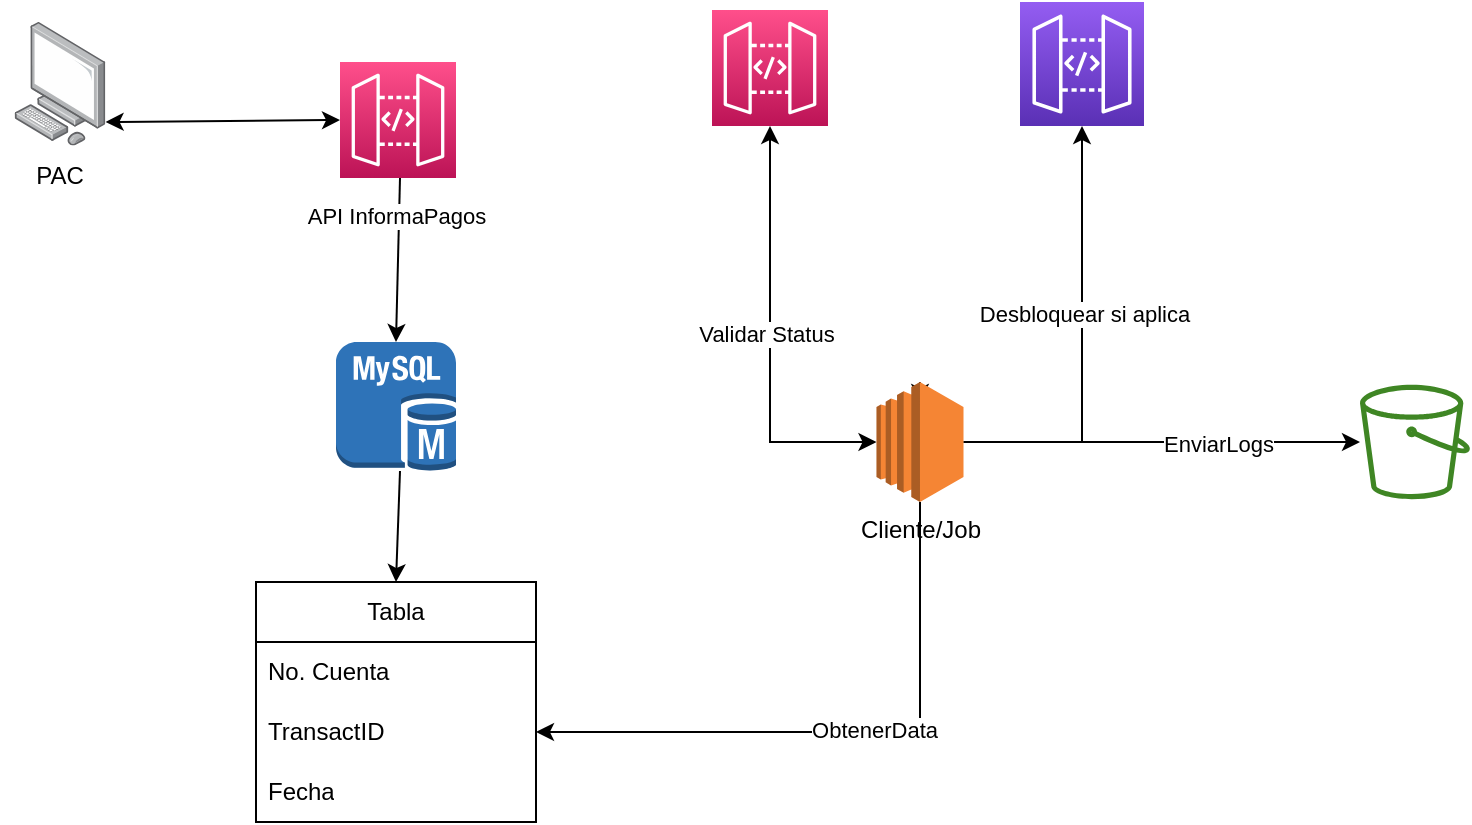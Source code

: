 <mxfile version="21.6.6" type="github">
  <diagram name="Página-1" id="QSq1O1VRL6b8cfIFRSyM">
    <mxGraphModel dx="836" dy="488" grid="1" gridSize="10" guides="1" tooltips="1" connect="1" arrows="1" fold="1" page="1" pageScale="1" pageWidth="827" pageHeight="1169" math="0" shadow="0">
      <root>
        <mxCell id="0" />
        <mxCell id="1" parent="0" />
        <mxCell id="Eyq-u-LmepGB5kE9uW7m-17" value="" style="endArrow=classic;html=1;rounded=0;entryX=1;entryY=0.5;entryDx=0;entryDy=0;exitX=0.5;exitY=1;exitDx=0;exitDy=0;exitPerimeter=0;" edge="1" parent="1" source="Eyq-u-LmepGB5kE9uW7m-19" target="Eyq-u-LmepGB5kE9uW7m-9">
          <mxGeometry width="50" height="50" relative="1" as="geometry">
            <mxPoint x="500" y="306.35" as="sourcePoint" />
            <mxPoint x="470" y="210" as="targetPoint" />
            <Array as="points">
              <mxPoint x="500" y="385" />
            </Array>
          </mxGeometry>
        </mxCell>
        <mxCell id="Eyq-u-LmepGB5kE9uW7m-18" value="ObtenerData" style="edgeLabel;html=1;align=center;verticalAlign=middle;resizable=0;points=[];" vertex="1" connectable="0" parent="Eyq-u-LmepGB5kE9uW7m-17">
          <mxGeometry x="-0.1" y="-1" relative="1" as="geometry">
            <mxPoint as="offset" />
          </mxGeometry>
        </mxCell>
        <mxCell id="Eyq-u-LmepGB5kE9uW7m-1" value="" style="image;points=[];aspect=fixed;html=1;align=center;shadow=0;dashed=0;image=img/lib/allied_telesis/computer_and_terminals/Personal_Computer.svg;" vertex="1" parent="1">
          <mxGeometry x="47.2" y="30" width="45.6" height="61.8" as="geometry" />
        </mxCell>
        <mxCell id="Eyq-u-LmepGB5kE9uW7m-2" value="PAC" style="text;html=1;strokeColor=none;fillColor=none;align=center;verticalAlign=middle;whiteSpace=wrap;rounded=0;" vertex="1" parent="1">
          <mxGeometry x="40.0" y="91.8" width="60" height="30" as="geometry" />
        </mxCell>
        <mxCell id="Eyq-u-LmepGB5kE9uW7m-3" value="" style="sketch=0;points=[[0,0,0],[0.25,0,0],[0.5,0,0],[0.75,0,0],[1,0,0],[0,1,0],[0.25,1,0],[0.5,1,0],[0.75,1,0],[1,1,0],[0,0.25,0],[0,0.5,0],[0,0.75,0],[1,0.25,0],[1,0.5,0],[1,0.75,0]];outlineConnect=0;fontColor=#232F3E;gradientColor=#FF4F8B;gradientDirection=north;fillColor=#BC1356;strokeColor=#ffffff;dashed=0;verticalLabelPosition=bottom;verticalAlign=top;align=center;html=1;fontSize=12;fontStyle=0;aspect=fixed;shape=mxgraph.aws4.resourceIcon;resIcon=mxgraph.aws4.api_gateway;" vertex="1" parent="1">
          <mxGeometry x="210" y="50" width="58" height="58" as="geometry" />
        </mxCell>
        <mxCell id="Eyq-u-LmepGB5kE9uW7m-4" value="" style="endArrow=classic;startArrow=classic;html=1;rounded=0;entryX=0;entryY=0.5;entryDx=0;entryDy=0;entryPerimeter=0;" edge="1" parent="1" target="Eyq-u-LmepGB5kE9uW7m-3">
          <mxGeometry width="50" height="50" relative="1" as="geometry">
            <mxPoint x="92.8" y="80" as="sourcePoint" />
            <mxPoint x="142.8" y="30" as="targetPoint" />
          </mxGeometry>
        </mxCell>
        <mxCell id="Eyq-u-LmepGB5kE9uW7m-5" value="" style="outlineConnect=0;dashed=0;verticalLabelPosition=bottom;verticalAlign=top;align=center;html=1;shape=mxgraph.aws3.mysql_db_instance;fillColor=#2E73B8;gradientColor=none;" vertex="1" parent="1">
          <mxGeometry x="208" y="190" width="60" height="64.5" as="geometry" />
        </mxCell>
        <mxCell id="Eyq-u-LmepGB5kE9uW7m-6" value="" style="endArrow=classic;html=1;rounded=0;entryX=0.5;entryY=0;entryDx=0;entryDy=0;entryPerimeter=0;" edge="1" parent="1" target="Eyq-u-LmepGB5kE9uW7m-5">
          <mxGeometry width="50" height="50" relative="1" as="geometry">
            <mxPoint x="240" y="108" as="sourcePoint" />
            <mxPoint x="290" y="58" as="targetPoint" />
          </mxGeometry>
        </mxCell>
        <mxCell id="Eyq-u-LmepGB5kE9uW7m-12" value="API InformaPagos" style="edgeLabel;html=1;align=center;verticalAlign=middle;resizable=0;points=[];" vertex="1" connectable="0" parent="Eyq-u-LmepGB5kE9uW7m-6">
          <mxGeometry x="-0.544" y="-2" relative="1" as="geometry">
            <mxPoint as="offset" />
          </mxGeometry>
        </mxCell>
        <mxCell id="Eyq-u-LmepGB5kE9uW7m-7" value="Tabla" style="swimlane;fontStyle=0;childLayout=stackLayout;horizontal=1;startSize=30;horizontalStack=0;resizeParent=1;resizeParentMax=0;resizeLast=0;collapsible=1;marginBottom=0;whiteSpace=wrap;html=1;" vertex="1" parent="1">
          <mxGeometry x="168" y="310" width="140" height="120" as="geometry" />
        </mxCell>
        <mxCell id="Eyq-u-LmepGB5kE9uW7m-8" value="No. Cuenta" style="text;strokeColor=none;fillColor=none;align=left;verticalAlign=middle;spacingLeft=4;spacingRight=4;overflow=hidden;points=[[0,0.5],[1,0.5]];portConstraint=eastwest;rotatable=0;whiteSpace=wrap;html=1;" vertex="1" parent="Eyq-u-LmepGB5kE9uW7m-7">
          <mxGeometry y="30" width="140" height="30" as="geometry" />
        </mxCell>
        <mxCell id="Eyq-u-LmepGB5kE9uW7m-9" value="TransactID" style="text;strokeColor=none;fillColor=none;align=left;verticalAlign=middle;spacingLeft=4;spacingRight=4;overflow=hidden;points=[[0,0.5],[1,0.5]];portConstraint=eastwest;rotatable=0;whiteSpace=wrap;html=1;" vertex="1" parent="Eyq-u-LmepGB5kE9uW7m-7">
          <mxGeometry y="60" width="140" height="30" as="geometry" />
        </mxCell>
        <mxCell id="Eyq-u-LmepGB5kE9uW7m-10" value="Fecha" style="text;strokeColor=none;fillColor=none;align=left;verticalAlign=middle;spacingLeft=4;spacingRight=4;overflow=hidden;points=[[0,0.5],[1,0.5]];portConstraint=eastwest;rotatable=0;whiteSpace=wrap;html=1;" vertex="1" parent="Eyq-u-LmepGB5kE9uW7m-7">
          <mxGeometry y="90" width="140" height="30" as="geometry" />
        </mxCell>
        <mxCell id="Eyq-u-LmepGB5kE9uW7m-11" value="" style="endArrow=classic;html=1;rounded=0;entryX=0.5;entryY=0;entryDx=0;entryDy=0;" edge="1" parent="1" target="Eyq-u-LmepGB5kE9uW7m-7">
          <mxGeometry width="50" height="50" relative="1" as="geometry">
            <mxPoint x="240" y="254.5" as="sourcePoint" />
            <mxPoint x="290" y="204.5" as="targetPoint" />
          </mxGeometry>
        </mxCell>
        <mxCell id="Eyq-u-LmepGB5kE9uW7m-20" value="" style="sketch=0;points=[[0,0,0],[0.25,0,0],[0.5,0,0],[0.75,0,0],[1,0,0],[0,1,0],[0.25,1,0],[0.5,1,0],[0.75,1,0],[1,1,0],[0,0.25,0],[0,0.5,0],[0,0.75,0],[1,0.25,0],[1,0.5,0],[1,0.75,0]];outlineConnect=0;fontColor=#232F3E;gradientColor=#FF4F8B;gradientDirection=north;fillColor=#BC1356;strokeColor=#ffffff;dashed=0;verticalLabelPosition=bottom;verticalAlign=top;align=center;html=1;fontSize=12;fontStyle=0;aspect=fixed;shape=mxgraph.aws4.resourceIcon;resIcon=mxgraph.aws4.api_gateway;" vertex="1" parent="1">
          <mxGeometry x="396" y="24" width="58" height="58" as="geometry" />
        </mxCell>
        <mxCell id="Eyq-u-LmepGB5kE9uW7m-29" value="" style="sketch=0;points=[[0,0,0],[0.25,0,0],[0.5,0,0],[0.75,0,0],[1,0,0],[0,1,0],[0.25,1,0],[0.5,1,0],[0.75,1,0],[1,1,0],[0,0.25,0],[0,0.5,0],[0,0.75,0],[1,0.25,0],[1,0.5,0],[1,0.75,0]];outlineConnect=0;fontColor=#232F3E;gradientColor=#945DF2;gradientDirection=north;fillColor=#5A30B5;strokeColor=#ffffff;dashed=0;verticalLabelPosition=bottom;verticalAlign=top;align=center;html=1;fontSize=12;fontStyle=0;aspect=fixed;shape=mxgraph.aws4.resourceIcon;resIcon=mxgraph.aws4.api_gateway;" vertex="1" parent="1">
          <mxGeometry x="550" y="20" width="62" height="62" as="geometry" />
        </mxCell>
        <mxCell id="Eyq-u-LmepGB5kE9uW7m-34" value="" style="endArrow=classic;html=1;rounded=0;entryX=0.5;entryY=0;entryDx=0;entryDy=0;" edge="1" parent="1" source="Eyq-u-LmepGB5kE9uW7m-19">
          <mxGeometry width="50" height="50" relative="1" as="geometry">
            <mxPoint x="500" y="190" as="sourcePoint" />
            <mxPoint x="500" y="220.0" as="targetPoint" />
          </mxGeometry>
        </mxCell>
        <mxCell id="Eyq-u-LmepGB5kE9uW7m-35" value="" style="endArrow=classic;startArrow=classic;html=1;rounded=0;exitX=0.5;exitY=1;exitDx=0;exitDy=0;exitPerimeter=0;" edge="1" parent="1" source="Eyq-u-LmepGB5kE9uW7m-20" target="Eyq-u-LmepGB5kE9uW7m-19">
          <mxGeometry width="50" height="50" relative="1" as="geometry">
            <mxPoint x="428.25" y="171.8" as="sourcePoint" />
            <mxPoint x="478.25" y="121.8" as="targetPoint" />
            <Array as="points">
              <mxPoint x="425" y="240" />
            </Array>
          </mxGeometry>
        </mxCell>
        <mxCell id="Eyq-u-LmepGB5kE9uW7m-38" value="Validar Status" style="edgeLabel;html=1;align=center;verticalAlign=middle;resizable=0;points=[];" vertex="1" connectable="0" parent="Eyq-u-LmepGB5kE9uW7m-35">
          <mxGeometry x="-0.008" y="-2" relative="1" as="geometry">
            <mxPoint y="-1" as="offset" />
          </mxGeometry>
        </mxCell>
        <mxCell id="Eyq-u-LmepGB5kE9uW7m-39" style="edgeStyle=orthogonalEdgeStyle;rounded=0;orthogonalLoop=1;jettySize=auto;html=1;entryX=0.5;entryY=1;entryDx=0;entryDy=0;entryPerimeter=0;" edge="1" parent="1" source="Eyq-u-LmepGB5kE9uW7m-19" target="Eyq-u-LmepGB5kE9uW7m-29">
          <mxGeometry relative="1" as="geometry">
            <Array as="points">
              <mxPoint x="581" y="240" />
            </Array>
          </mxGeometry>
        </mxCell>
        <mxCell id="Eyq-u-LmepGB5kE9uW7m-40" value="Desbloquear si aplica" style="edgeLabel;html=1;align=center;verticalAlign=middle;resizable=0;points=[];" vertex="1" connectable="0" parent="Eyq-u-LmepGB5kE9uW7m-39">
          <mxGeometry x="0.142" y="-1" relative="1" as="geometry">
            <mxPoint as="offset" />
          </mxGeometry>
        </mxCell>
        <mxCell id="Eyq-u-LmepGB5kE9uW7m-42" style="edgeStyle=orthogonalEdgeStyle;rounded=0;orthogonalLoop=1;jettySize=auto;html=1;exitX=1;exitY=0.5;exitDx=0;exitDy=0;exitPerimeter=0;" edge="1" parent="1" source="Eyq-u-LmepGB5kE9uW7m-19" target="Eyq-u-LmepGB5kE9uW7m-41">
          <mxGeometry relative="1" as="geometry" />
        </mxCell>
        <mxCell id="Eyq-u-LmepGB5kE9uW7m-43" value="EnviarLogs" style="edgeLabel;html=1;align=center;verticalAlign=middle;resizable=0;points=[];" vertex="1" connectable="0" parent="Eyq-u-LmepGB5kE9uW7m-42">
          <mxGeometry x="0.279" y="-1" relative="1" as="geometry">
            <mxPoint as="offset" />
          </mxGeometry>
        </mxCell>
        <mxCell id="Eyq-u-LmepGB5kE9uW7m-19" value="Cliente/Job" style="outlineConnect=0;dashed=0;verticalLabelPosition=bottom;verticalAlign=top;align=center;html=1;shape=mxgraph.aws3.ec2;fillColor=#F58534;gradientColor=none;" vertex="1" parent="1">
          <mxGeometry x="478.25" y="210" width="43.5" height="60" as="geometry" />
        </mxCell>
        <mxCell id="Eyq-u-LmepGB5kE9uW7m-41" value="" style="sketch=0;outlineConnect=0;fontColor=#232F3E;gradientColor=none;fillColor=#3F8624;strokeColor=none;dashed=0;verticalLabelPosition=bottom;verticalAlign=top;align=center;html=1;fontSize=12;fontStyle=0;aspect=fixed;pointerEvents=1;shape=mxgraph.aws4.bucket;" vertex="1" parent="1">
          <mxGeometry x="720" y="211.4" width="55" height="57.2" as="geometry" />
        </mxCell>
      </root>
    </mxGraphModel>
  </diagram>
</mxfile>
